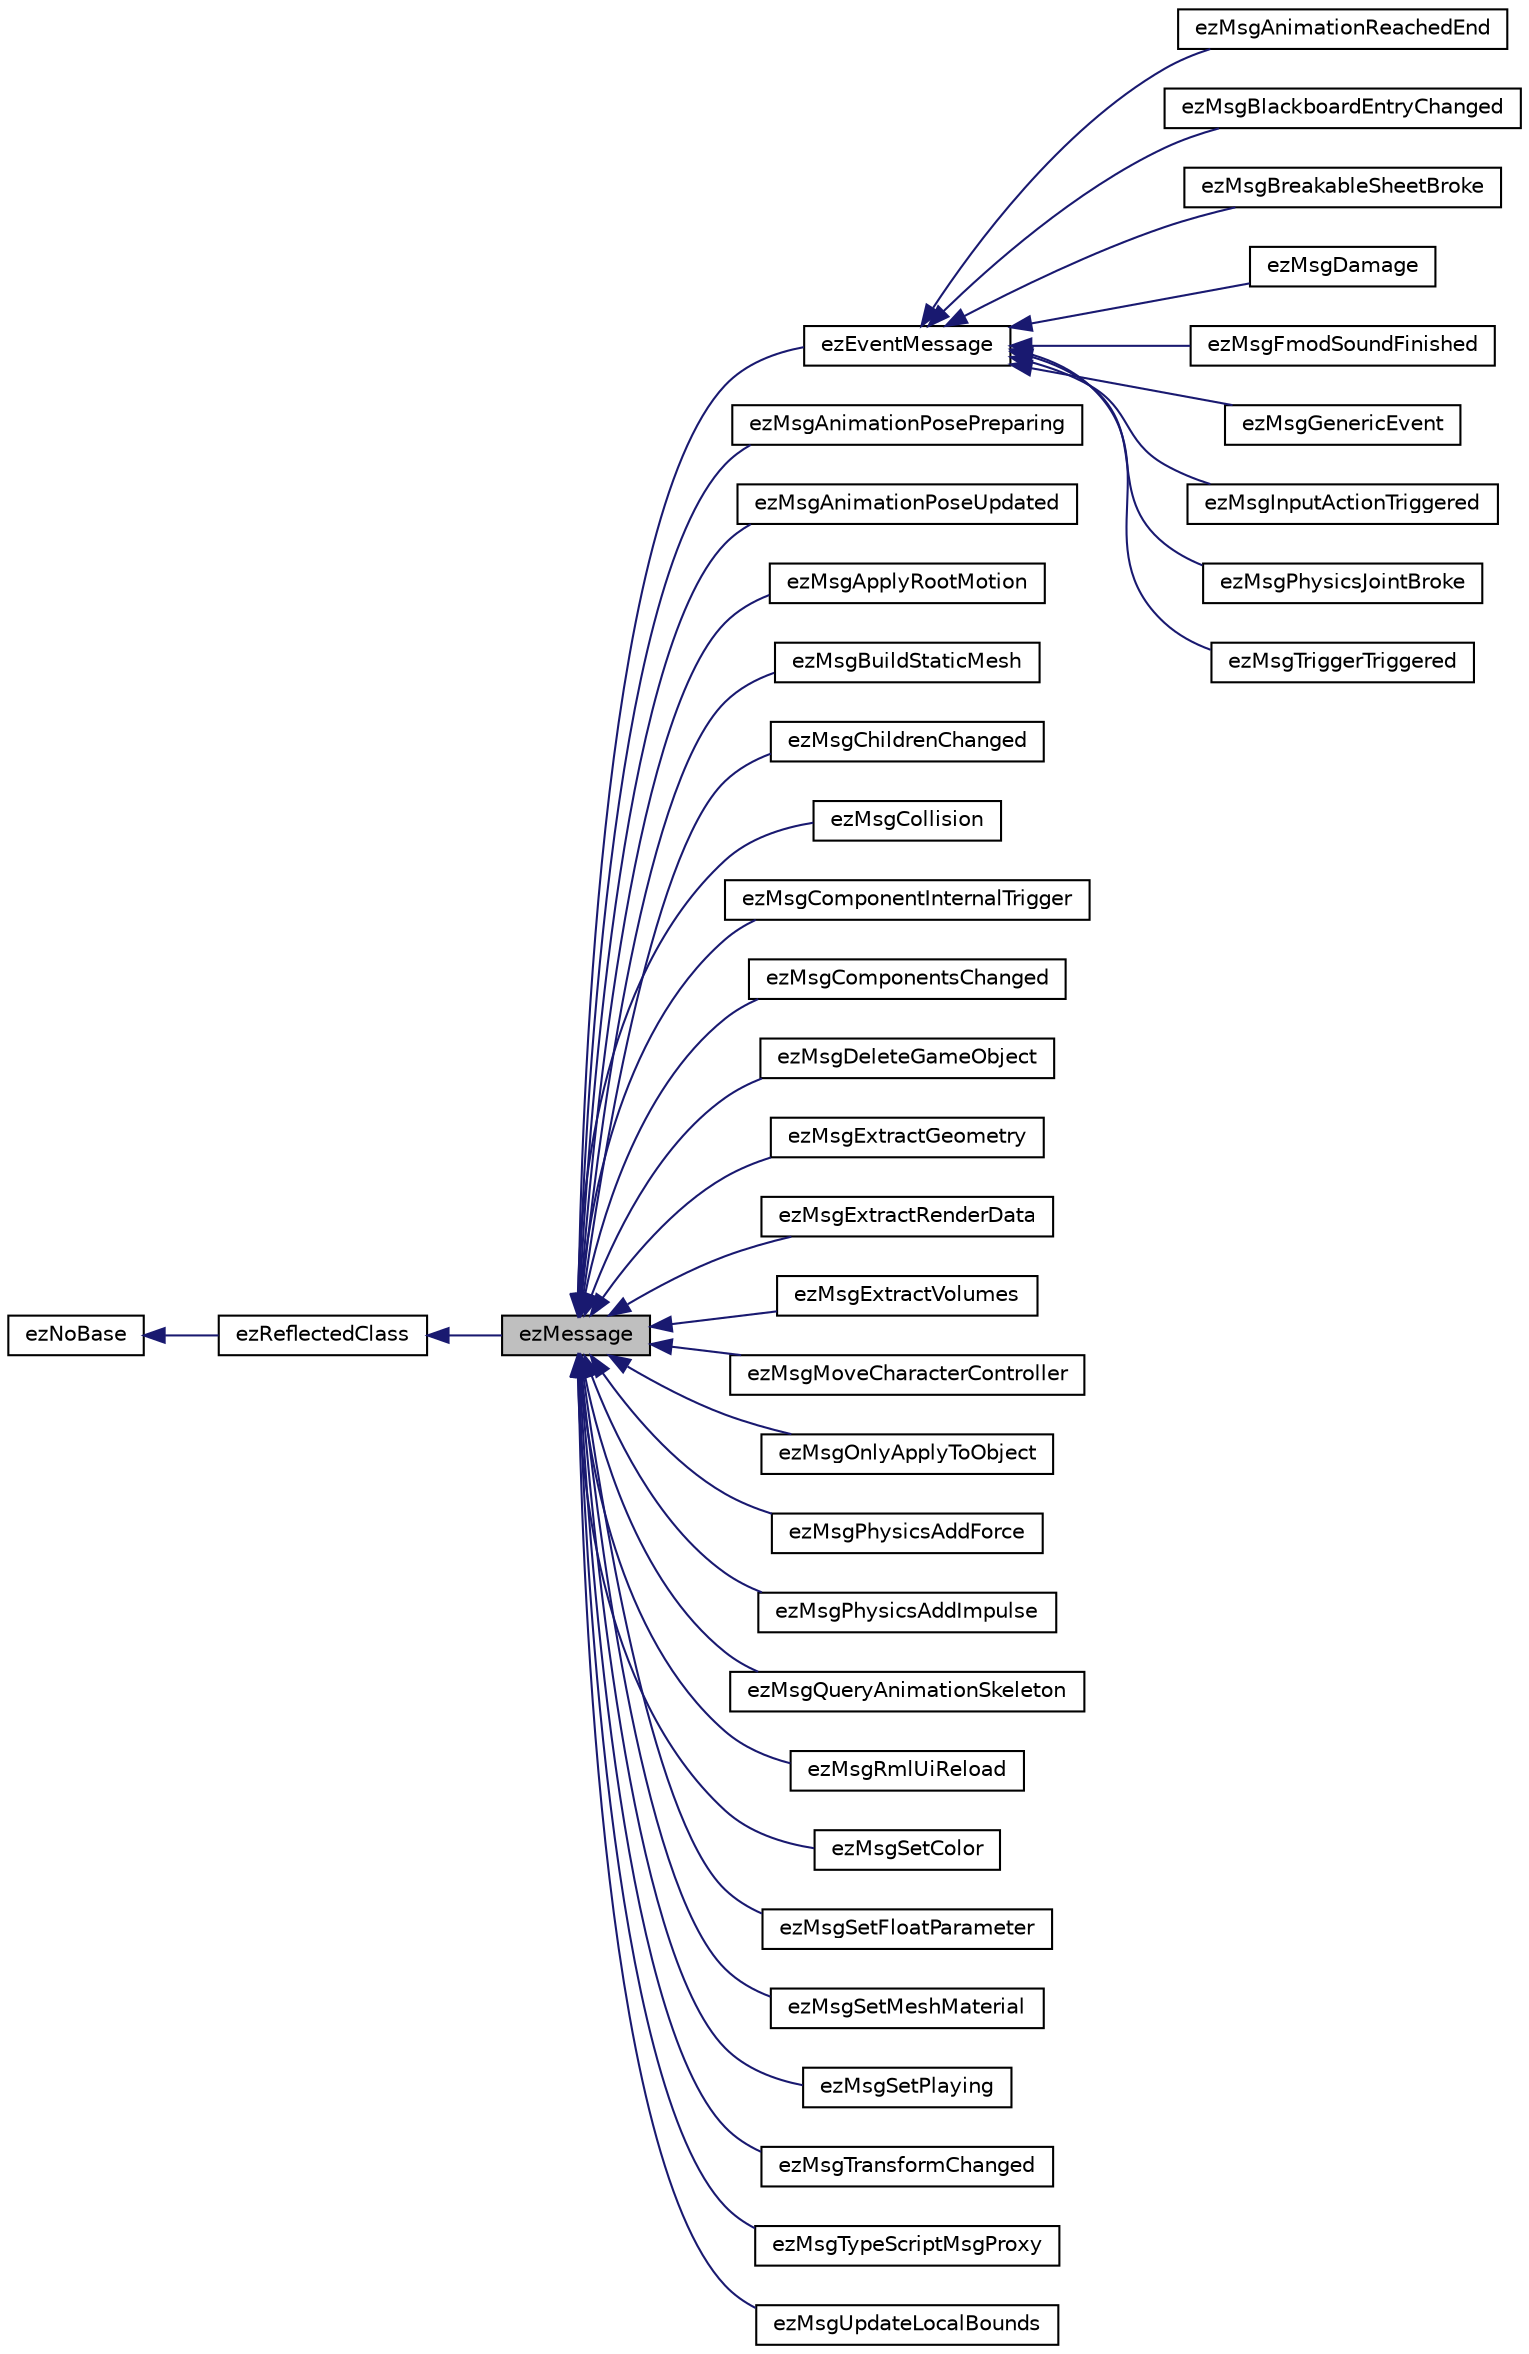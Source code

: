 digraph "ezMessage"
{
 // LATEX_PDF_SIZE
  edge [fontname="Helvetica",fontsize="10",labelfontname="Helvetica",labelfontsize="10"];
  node [fontname="Helvetica",fontsize="10",shape=record];
  rankdir="LR";
  Node1 [label="ezMessage",height=0.2,width=0.4,color="black", fillcolor="grey75", style="filled", fontcolor="black",tooltip="Base class for all message types. Each message type has it's own id which is used to dispatch message..."];
  Node2 -> Node1 [dir="back",color="midnightblue",fontsize="10",style="solid",fontname="Helvetica"];
  Node2 [label="ezReflectedClass",height=0.2,width=0.4,color="black", fillcolor="white", style="filled",URL="$db/d45/classez_reflected_class.htm",tooltip="All classes that should be dynamically reflectable, need to be derived from this base class."];
  Node3 -> Node2 [dir="back",color="midnightblue",fontsize="10",style="solid",fontname="Helvetica"];
  Node3 [label="ezNoBase",height=0.2,width=0.4,color="black", fillcolor="white", style="filled",URL="$d4/d02/classez_no_base.htm",tooltip="Dummy type to pass to templates and macros that expect a base type for a class that has no base."];
  Node1 -> Node4 [dir="back",color="midnightblue",fontsize="10",style="solid",fontname="Helvetica"];
  Node4 [label="ezEventMessage",height=0.2,width=0.4,color="black", fillcolor="white", style="filled",URL="$dd/d06/structez_event_message.htm",tooltip="Base class for all messages that are sent as 'events'."];
  Node4 -> Node5 [dir="back",color="midnightblue",fontsize="10",style="solid",fontname="Helvetica"];
  Node5 [label="ezMsgAnimationReachedEnd",height=0.2,width=0.4,color="black", fillcolor="white", style="filled",URL="$d6/d1b/structez_msg_animation_reached_end.htm",tooltip="Sent when an animation reached its end (either forwards or backwards playing)"];
  Node4 -> Node6 [dir="back",color="midnightblue",fontsize="10",style="solid",fontname="Helvetica"];
  Node6 [label="ezMsgBlackboardEntryChanged",height=0.2,width=0.4,color="black", fillcolor="white", style="filled",URL="$d9/dc8/structez_msg_blackboard_entry_changed.htm",tooltip=" "];
  Node4 -> Node7 [dir="back",color="midnightblue",fontsize="10",style="solid",fontname="Helvetica"];
  Node7 [label="ezMsgBreakableSheetBroke",height=0.2,width=0.4,color="black", fillcolor="white", style="filled",URL="$d0/d62/structez_msg_breakable_sheet_broke.htm",tooltip="Sent when a breakable sheet breaks."];
  Node4 -> Node8 [dir="back",color="midnightblue",fontsize="10",style="solid",fontname="Helvetica"];
  Node8 [label="ezMsgDamage",height=0.2,width=0.4,color="black", fillcolor="white", style="filled",URL="$d4/df7/structez_msg_damage.htm",tooltip=" "];
  Node4 -> Node9 [dir="back",color="midnightblue",fontsize="10",style="solid",fontname="Helvetica"];
  Node9 [label="ezMsgFmodSoundFinished",height=0.2,width=0.4,color="black", fillcolor="white", style="filled",URL="$df/dd1/structez_msg_fmod_sound_finished.htm",tooltip="Sent when a ezFmodEventComponent finishes playing a sound. Not sent for one-shot sound events."];
  Node4 -> Node10 [dir="back",color="midnightblue",fontsize="10",style="solid",fontname="Helvetica"];
  Node10 [label="ezMsgGenericEvent",height=0.2,width=0.4,color="black", fillcolor="white", style="filled",URL="$d7/dc1/structez_msg_generic_event.htm",tooltip="For use in scripts to signal a custom event that some game event has occurred."];
  Node4 -> Node11 [dir="back",color="midnightblue",fontsize="10",style="solid",fontname="Helvetica"];
  Node11 [label="ezMsgInputActionTriggered",height=0.2,width=0.4,color="black", fillcolor="white", style="filled",URL="$d9/dc7/structez_msg_input_action_triggered.htm",tooltip="ezInputComponent raises this event when it detects input"];
  Node4 -> Node12 [dir="back",color="midnightblue",fontsize="10",style="solid",fontname="Helvetica"];
  Node12 [label="ezMsgPhysicsJointBroke",height=0.2,width=0.4,color="black", fillcolor="white", style="filled",URL="$d5/d50/structez_msg_physics_joint_broke.htm",tooltip=" "];
  Node4 -> Node13 [dir="back",color="midnightblue",fontsize="10",style="solid",fontname="Helvetica"];
  Node13 [label="ezMsgTriggerTriggered",height=0.2,width=0.4,color="black", fillcolor="white", style="filled",URL="$d7/d79/structez_msg_trigger_triggered.htm",tooltip="Sent when something enters or leaves a trigger."];
  Node1 -> Node14 [dir="back",color="midnightblue",fontsize="10",style="solid",fontname="Helvetica"];
  Node14 [label="ezMsgAnimationPosePreparing",height=0.2,width=0.4,color="black", fillcolor="white", style="filled",URL="$db/ddb/structez_msg_animation_pose_preparing.htm",tooltip="Used by components that skin a mesh to inform children whenever a new pose is being prepared."];
  Node1 -> Node15 [dir="back",color="midnightblue",fontsize="10",style="solid",fontname="Helvetica"];
  Node15 [label="ezMsgAnimationPoseUpdated",height=0.2,width=0.4,color="black", fillcolor="white", style="filled",URL="$d5/d98/structez_msg_animation_pose_updated.htm",tooltip="Used by components that skin a mesh to inform children whenever a new pose has been computed."];
  Node1 -> Node16 [dir="back",color="midnightblue",fontsize="10",style="solid",fontname="Helvetica"];
  Node16 [label="ezMsgApplyRootMotion",height=0.2,width=0.4,color="black", fillcolor="white", style="filled",URL="$dc/d40/structez_msg_apply_root_motion.htm",tooltip="This message is sent when animation root motion data is available."];
  Node1 -> Node17 [dir="back",color="midnightblue",fontsize="10",style="solid",fontname="Helvetica"];
  Node17 [label="ezMsgBuildStaticMesh",height=0.2,width=0.4,color="black", fillcolor="white", style="filled",URL="$d3/deb/structez_msg_build_static_mesh.htm",tooltip=" "];
  Node1 -> Node18 [dir="back",color="midnightblue",fontsize="10",style="solid",fontname="Helvetica"];
  Node18 [label="ezMsgChildrenChanged",height=0.2,width=0.4,color="black", fillcolor="white", style="filled",URL="$d1/d9c/structez_msg_children_changed.htm",tooltip=" "];
  Node1 -> Node19 [dir="back",color="midnightblue",fontsize="10",style="solid",fontname="Helvetica"];
  Node19 [label="ezMsgCollision",height=0.2,width=0.4,color="black", fillcolor="white", style="filled",URL="$d1/dba/structez_msg_collision.htm",tooltip=" "];
  Node1 -> Node20 [dir="back",color="midnightblue",fontsize="10",style="solid",fontname="Helvetica"];
  Node20 [label="ezMsgComponentInternalTrigger",height=0.2,width=0.4,color="black", fillcolor="white", style="filled",URL="$dd/dd1/structez_msg_component_internal_trigger.htm",tooltip="For internal use by components to trigger some known behavior. Usually components will post this mess..."];
  Node1 -> Node21 [dir="back",color="midnightblue",fontsize="10",style="solid",fontname="Helvetica"];
  Node21 [label="ezMsgComponentsChanged",height=0.2,width=0.4,color="black", fillcolor="white", style="filled",URL="$df/d3e/structez_msg_components_changed.htm",tooltip=" "];
  Node1 -> Node22 [dir="back",color="midnightblue",fontsize="10",style="solid",fontname="Helvetica"];
  Node22 [label="ezMsgDeleteGameObject",height=0.2,width=0.4,color="black", fillcolor="white", style="filled",URL="$d4/d88/structez_msg_delete_game_object.htm",tooltip=" "];
  Node1 -> Node23 [dir="back",color="midnightblue",fontsize="10",style="solid",fontname="Helvetica"];
  Node23 [label="ezMsgExtractGeometry",height=0.2,width=0.4,color="black", fillcolor="white", style="filled",URL="$dc/d6b/structez_msg_extract_geometry.htm",tooltip="Sent by ezWorldGeoExtractionUtil to gather geometry information about objects in a world."];
  Node1 -> Node24 [dir="back",color="midnightblue",fontsize="10",style="solid",fontname="Helvetica"];
  Node24 [label="ezMsgExtractRenderData",height=0.2,width=0.4,color="black", fillcolor="white", style="filled",URL="$d8/dab/structez_msg_extract_render_data.htm",tooltip=" "];
  Node1 -> Node25 [dir="back",color="midnightblue",fontsize="10",style="solid",fontname="Helvetica"];
  Node25 [label="ezMsgExtractVolumes",height=0.2,width=0.4,color="black", fillcolor="white", style="filled",URL="$d7/d5a/structez_msg_extract_volumes.htm",tooltip=" "];
  Node1 -> Node26 [dir="back",color="midnightblue",fontsize="10",style="solid",fontname="Helvetica"];
  Node26 [label="ezMsgMoveCharacterController",height=0.2,width=0.4,color="black", fillcolor="white", style="filled",URL="$db/d42/structez_msg_move_character_controller.htm",tooltip=" "];
  Node1 -> Node27 [dir="back",color="midnightblue",fontsize="10",style="solid",fontname="Helvetica"];
  Node27 [label="ezMsgOnlyApplyToObject",height=0.2,width=0.4,color="black", fillcolor="white", style="filled",URL="$d9/df5/structez_msg_only_apply_to_object.htm",tooltip=" "];
  Node1 -> Node28 [dir="back",color="midnightblue",fontsize="10",style="solid",fontname="Helvetica"];
  Node28 [label="ezMsgPhysicsAddForce",height=0.2,width=0.4,color="black", fillcolor="white", style="filled",URL="$d2/dbd/structez_msg_physics_add_force.htm",tooltip="Used to apply a physical force on the object."];
  Node1 -> Node29 [dir="back",color="midnightblue",fontsize="10",style="solid",fontname="Helvetica"];
  Node29 [label="ezMsgPhysicsAddImpulse",height=0.2,width=0.4,color="black", fillcolor="white", style="filled",URL="$d2/d1f/structez_msg_physics_add_impulse.htm",tooltip="Used to apply a physical impulse on the object."];
  Node1 -> Node30 [dir="back",color="midnightblue",fontsize="10",style="solid",fontname="Helvetica"];
  Node30 [label="ezMsgQueryAnimationSkeleton",height=0.2,width=0.4,color="black", fillcolor="white", style="filled",URL="$d2/d1b/structez_msg_query_animation_skeleton.htm",tooltip="The animated mesh component listens to this message and 'answers' by filling out the skeleton resourc..."];
  Node1 -> Node31 [dir="back",color="midnightblue",fontsize="10",style="solid",fontname="Helvetica"];
  Node31 [label="ezMsgRmlUiReload",height=0.2,width=0.4,color="black", fillcolor="white", style="filled",URL="$d4/dd2/structez_msg_rml_ui_reload.htm",tooltip=" "];
  Node1 -> Node32 [dir="back",color="midnightblue",fontsize="10",style="solid",fontname="Helvetica"];
  Node32 [label="ezMsgSetColor",height=0.2,width=0.4,color="black", fillcolor="white", style="filled",URL="$da/d92/structez_msg_set_color.htm",tooltip=" "];
  Node1 -> Node33 [dir="back",color="midnightblue",fontsize="10",style="solid",fontname="Helvetica"];
  Node33 [label="ezMsgSetFloatParameter",height=0.2,width=0.4,color="black", fillcolor="white", style="filled",URL="$d6/d43/structez_msg_set_float_parameter.htm",tooltip="Basic message to set some generic parameter to a float value."];
  Node1 -> Node34 [dir="back",color="midnightblue",fontsize="10",style="solid",fontname="Helvetica"];
  Node34 [label="ezMsgSetMeshMaterial",height=0.2,width=0.4,color="black", fillcolor="white", style="filled",URL="$df/d7e/structez_msg_set_mesh_material.htm",tooltip=" "];
  Node1 -> Node35 [dir="back",color="midnightblue",fontsize="10",style="solid",fontname="Helvetica"];
  Node35 [label="ezMsgSetPlaying",height=0.2,width=0.4,color="black", fillcolor="white", style="filled",URL="$da/df2/structez_msg_set_playing.htm",tooltip="Common message for components that can be toggled between playing and paused states."];
  Node1 -> Node36 [dir="back",color="midnightblue",fontsize="10",style="solid",fontname="Helvetica"];
  Node36 [label="ezMsgTransformChanged",height=0.2,width=0.4,color="black", fillcolor="white", style="filled",URL="$d7/dd5/structez_msg_transform_changed.htm",tooltip=" "];
  Node1 -> Node37 [dir="back",color="midnightblue",fontsize="10",style="solid",fontname="Helvetica"];
  Node37 [label="ezMsgTypeScriptMsgProxy",height=0.2,width=0.4,color="black", fillcolor="white", style="filled",URL="$df/d93/structez_msg_type_script_msg_proxy.htm",tooltip=" "];
  Node1 -> Node38 [dir="back",color="midnightblue",fontsize="10",style="solid",fontname="Helvetica"];
  Node38 [label="ezMsgUpdateLocalBounds",height=0.2,width=0.4,color="black", fillcolor="white", style="filled",URL="$df/dda/structez_msg_update_local_bounds.htm",tooltip=" "];
}
